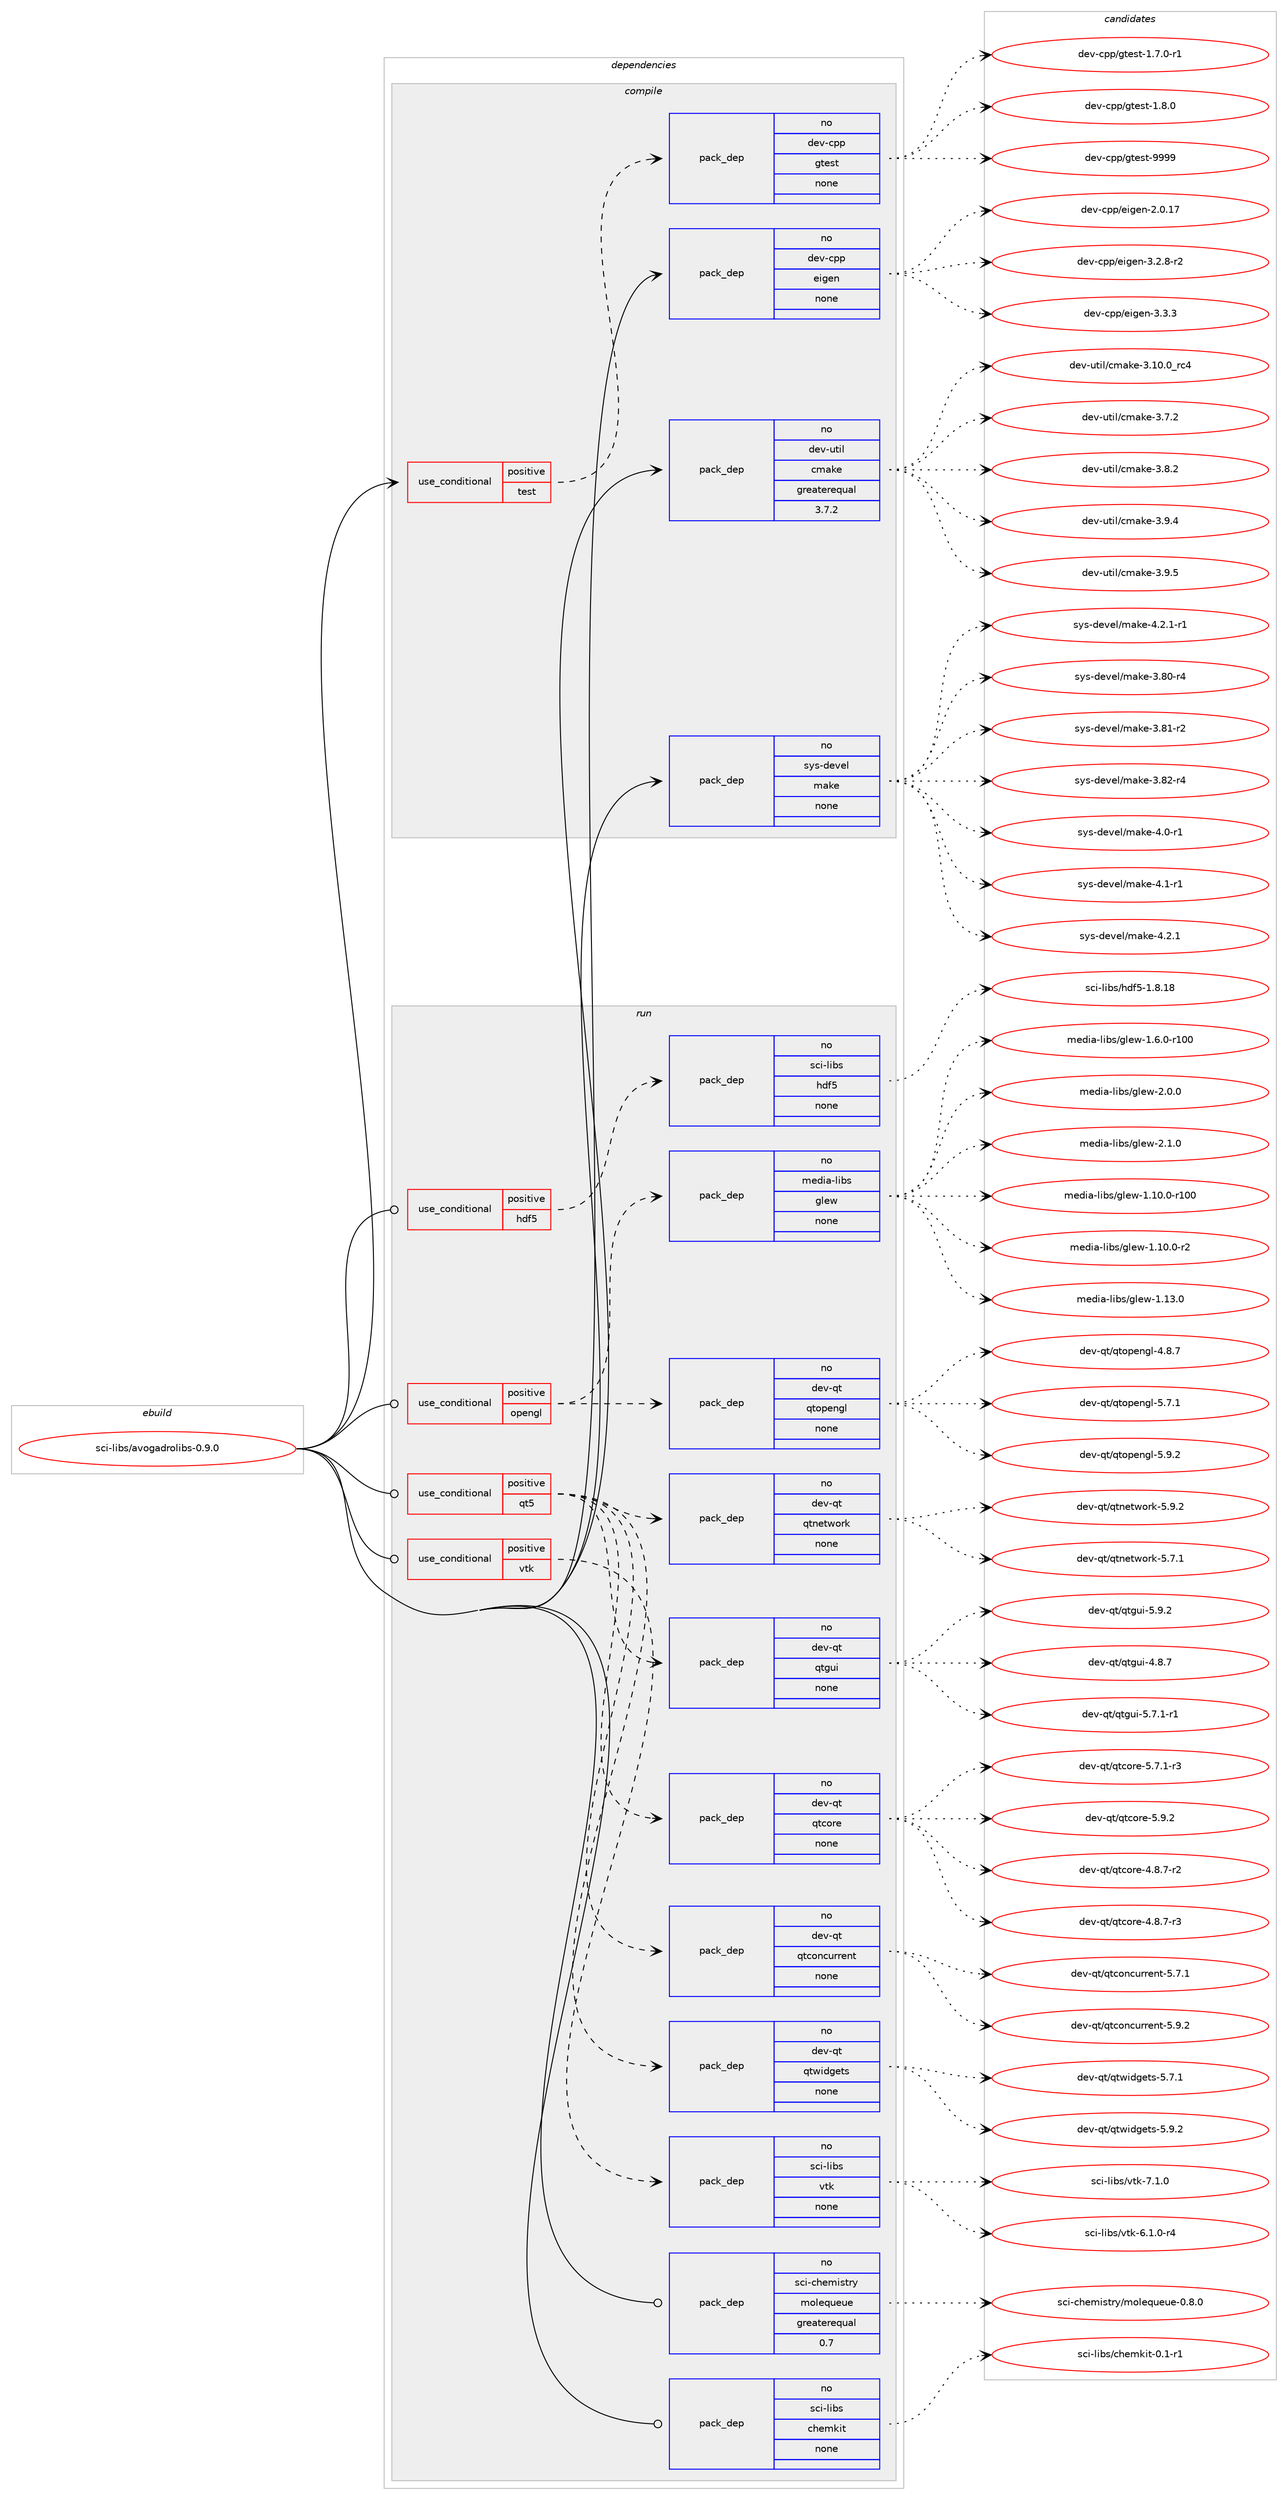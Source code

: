 digraph prolog {

# *************
# Graph options
# *************

newrank=true;
concentrate=true;
compound=true;
graph [rankdir=LR,fontname=Helvetica,fontsize=10,ranksep=1.5];#, ranksep=2.5, nodesep=0.2];
edge  [arrowhead=vee];
node  [fontname=Helvetica,fontsize=10];

# **********
# The ebuild
# **********

subgraph cluster_leftcol {
color=gray;
rank=same;
label=<<i>ebuild</i>>;
id [label="sci-libs/avogadrolibs-0.9.0", color=red, width=4, href="../sci-libs/avogadrolibs-0.9.0.svg"];
}

# ****************
# The dependencies
# ****************

subgraph cluster_midcol {
color=gray;
label=<<i>dependencies</i>>;
subgraph cluster_compile {
fillcolor="#eeeeee";
style=filled;
label=<<i>compile</i>>;
subgraph cond110198 {
dependency450196 [label=<<TABLE BORDER="0" CELLBORDER="1" CELLSPACING="0" CELLPADDING="4"><TR><TD ROWSPAN="3" CELLPADDING="10">use_conditional</TD></TR><TR><TD>positive</TD></TR><TR><TD>test</TD></TR></TABLE>>, shape=none, color=red];
subgraph pack332165 {
dependency450197 [label=<<TABLE BORDER="0" CELLBORDER="1" CELLSPACING="0" CELLPADDING="4" WIDTH="220"><TR><TD ROWSPAN="6" CELLPADDING="30">pack_dep</TD></TR><TR><TD WIDTH="110">no</TD></TR><TR><TD>dev-cpp</TD></TR><TR><TD>gtest</TD></TR><TR><TD>none</TD></TR><TR><TD></TD></TR></TABLE>>, shape=none, color=blue];
}
dependency450196:e -> dependency450197:w [weight=20,style="dashed",arrowhead="vee"];
}
id:e -> dependency450196:w [weight=20,style="solid",arrowhead="vee"];
subgraph pack332166 {
dependency450198 [label=<<TABLE BORDER="0" CELLBORDER="1" CELLSPACING="0" CELLPADDING="4" WIDTH="220"><TR><TD ROWSPAN="6" CELLPADDING="30">pack_dep</TD></TR><TR><TD WIDTH="110">no</TD></TR><TR><TD>dev-cpp</TD></TR><TR><TD>eigen</TD></TR><TR><TD>none</TD></TR><TR><TD></TD></TR></TABLE>>, shape=none, color=blue];
}
id:e -> dependency450198:w [weight=20,style="solid",arrowhead="vee"];
subgraph pack332167 {
dependency450199 [label=<<TABLE BORDER="0" CELLBORDER="1" CELLSPACING="0" CELLPADDING="4" WIDTH="220"><TR><TD ROWSPAN="6" CELLPADDING="30">pack_dep</TD></TR><TR><TD WIDTH="110">no</TD></TR><TR><TD>dev-util</TD></TR><TR><TD>cmake</TD></TR><TR><TD>greaterequal</TD></TR><TR><TD>3.7.2</TD></TR></TABLE>>, shape=none, color=blue];
}
id:e -> dependency450199:w [weight=20,style="solid",arrowhead="vee"];
subgraph pack332168 {
dependency450200 [label=<<TABLE BORDER="0" CELLBORDER="1" CELLSPACING="0" CELLPADDING="4" WIDTH="220"><TR><TD ROWSPAN="6" CELLPADDING="30">pack_dep</TD></TR><TR><TD WIDTH="110">no</TD></TR><TR><TD>sys-devel</TD></TR><TR><TD>make</TD></TR><TR><TD>none</TD></TR><TR><TD></TD></TR></TABLE>>, shape=none, color=blue];
}
id:e -> dependency450200:w [weight=20,style="solid",arrowhead="vee"];
}
subgraph cluster_compileandrun {
fillcolor="#eeeeee";
style=filled;
label=<<i>compile and run</i>>;
}
subgraph cluster_run {
fillcolor="#eeeeee";
style=filled;
label=<<i>run</i>>;
subgraph cond110199 {
dependency450201 [label=<<TABLE BORDER="0" CELLBORDER="1" CELLSPACING="0" CELLPADDING="4"><TR><TD ROWSPAN="3" CELLPADDING="10">use_conditional</TD></TR><TR><TD>positive</TD></TR><TR><TD>hdf5</TD></TR></TABLE>>, shape=none, color=red];
subgraph pack332169 {
dependency450202 [label=<<TABLE BORDER="0" CELLBORDER="1" CELLSPACING="0" CELLPADDING="4" WIDTH="220"><TR><TD ROWSPAN="6" CELLPADDING="30">pack_dep</TD></TR><TR><TD WIDTH="110">no</TD></TR><TR><TD>sci-libs</TD></TR><TR><TD>hdf5</TD></TR><TR><TD>none</TD></TR><TR><TD></TD></TR></TABLE>>, shape=none, color=blue];
}
dependency450201:e -> dependency450202:w [weight=20,style="dashed",arrowhead="vee"];
}
id:e -> dependency450201:w [weight=20,style="solid",arrowhead="odot"];
subgraph cond110200 {
dependency450203 [label=<<TABLE BORDER="0" CELLBORDER="1" CELLSPACING="0" CELLPADDING="4"><TR><TD ROWSPAN="3" CELLPADDING="10">use_conditional</TD></TR><TR><TD>positive</TD></TR><TR><TD>opengl</TD></TR></TABLE>>, shape=none, color=red];
subgraph pack332170 {
dependency450204 [label=<<TABLE BORDER="0" CELLBORDER="1" CELLSPACING="0" CELLPADDING="4" WIDTH="220"><TR><TD ROWSPAN="6" CELLPADDING="30">pack_dep</TD></TR><TR><TD WIDTH="110">no</TD></TR><TR><TD>dev-qt</TD></TR><TR><TD>qtopengl</TD></TR><TR><TD>none</TD></TR><TR><TD></TD></TR></TABLE>>, shape=none, color=blue];
}
dependency450203:e -> dependency450204:w [weight=20,style="dashed",arrowhead="vee"];
subgraph pack332171 {
dependency450205 [label=<<TABLE BORDER="0" CELLBORDER="1" CELLSPACING="0" CELLPADDING="4" WIDTH="220"><TR><TD ROWSPAN="6" CELLPADDING="30">pack_dep</TD></TR><TR><TD WIDTH="110">no</TD></TR><TR><TD>media-libs</TD></TR><TR><TD>glew</TD></TR><TR><TD>none</TD></TR><TR><TD></TD></TR></TABLE>>, shape=none, color=blue];
}
dependency450203:e -> dependency450205:w [weight=20,style="dashed",arrowhead="vee"];
}
id:e -> dependency450203:w [weight=20,style="solid",arrowhead="odot"];
subgraph cond110201 {
dependency450206 [label=<<TABLE BORDER="0" CELLBORDER="1" CELLSPACING="0" CELLPADDING="4"><TR><TD ROWSPAN="3" CELLPADDING="10">use_conditional</TD></TR><TR><TD>positive</TD></TR><TR><TD>qt5</TD></TR></TABLE>>, shape=none, color=red];
subgraph pack332172 {
dependency450207 [label=<<TABLE BORDER="0" CELLBORDER="1" CELLSPACING="0" CELLPADDING="4" WIDTH="220"><TR><TD ROWSPAN="6" CELLPADDING="30">pack_dep</TD></TR><TR><TD WIDTH="110">no</TD></TR><TR><TD>dev-qt</TD></TR><TR><TD>qtconcurrent</TD></TR><TR><TD>none</TD></TR><TR><TD></TD></TR></TABLE>>, shape=none, color=blue];
}
dependency450206:e -> dependency450207:w [weight=20,style="dashed",arrowhead="vee"];
subgraph pack332173 {
dependency450208 [label=<<TABLE BORDER="0" CELLBORDER="1" CELLSPACING="0" CELLPADDING="4" WIDTH="220"><TR><TD ROWSPAN="6" CELLPADDING="30">pack_dep</TD></TR><TR><TD WIDTH="110">no</TD></TR><TR><TD>dev-qt</TD></TR><TR><TD>qtcore</TD></TR><TR><TD>none</TD></TR><TR><TD></TD></TR></TABLE>>, shape=none, color=blue];
}
dependency450206:e -> dependency450208:w [weight=20,style="dashed",arrowhead="vee"];
subgraph pack332174 {
dependency450209 [label=<<TABLE BORDER="0" CELLBORDER="1" CELLSPACING="0" CELLPADDING="4" WIDTH="220"><TR><TD ROWSPAN="6" CELLPADDING="30">pack_dep</TD></TR><TR><TD WIDTH="110">no</TD></TR><TR><TD>dev-qt</TD></TR><TR><TD>qtgui</TD></TR><TR><TD>none</TD></TR><TR><TD></TD></TR></TABLE>>, shape=none, color=blue];
}
dependency450206:e -> dependency450209:w [weight=20,style="dashed",arrowhead="vee"];
subgraph pack332175 {
dependency450210 [label=<<TABLE BORDER="0" CELLBORDER="1" CELLSPACING="0" CELLPADDING="4" WIDTH="220"><TR><TD ROWSPAN="6" CELLPADDING="30">pack_dep</TD></TR><TR><TD WIDTH="110">no</TD></TR><TR><TD>dev-qt</TD></TR><TR><TD>qtnetwork</TD></TR><TR><TD>none</TD></TR><TR><TD></TD></TR></TABLE>>, shape=none, color=blue];
}
dependency450206:e -> dependency450210:w [weight=20,style="dashed",arrowhead="vee"];
subgraph pack332176 {
dependency450211 [label=<<TABLE BORDER="0" CELLBORDER="1" CELLSPACING="0" CELLPADDING="4" WIDTH="220"><TR><TD ROWSPAN="6" CELLPADDING="30">pack_dep</TD></TR><TR><TD WIDTH="110">no</TD></TR><TR><TD>dev-qt</TD></TR><TR><TD>qtwidgets</TD></TR><TR><TD>none</TD></TR><TR><TD></TD></TR></TABLE>>, shape=none, color=blue];
}
dependency450206:e -> dependency450211:w [weight=20,style="dashed",arrowhead="vee"];
}
id:e -> dependency450206:w [weight=20,style="solid",arrowhead="odot"];
subgraph cond110202 {
dependency450212 [label=<<TABLE BORDER="0" CELLBORDER="1" CELLSPACING="0" CELLPADDING="4"><TR><TD ROWSPAN="3" CELLPADDING="10">use_conditional</TD></TR><TR><TD>positive</TD></TR><TR><TD>vtk</TD></TR></TABLE>>, shape=none, color=red];
subgraph pack332177 {
dependency450213 [label=<<TABLE BORDER="0" CELLBORDER="1" CELLSPACING="0" CELLPADDING="4" WIDTH="220"><TR><TD ROWSPAN="6" CELLPADDING="30">pack_dep</TD></TR><TR><TD WIDTH="110">no</TD></TR><TR><TD>sci-libs</TD></TR><TR><TD>vtk</TD></TR><TR><TD>none</TD></TR><TR><TD></TD></TR></TABLE>>, shape=none, color=blue];
}
dependency450212:e -> dependency450213:w [weight=20,style="dashed",arrowhead="vee"];
}
id:e -> dependency450212:w [weight=20,style="solid",arrowhead="odot"];
subgraph pack332178 {
dependency450214 [label=<<TABLE BORDER="0" CELLBORDER="1" CELLSPACING="0" CELLPADDING="4" WIDTH="220"><TR><TD ROWSPAN="6" CELLPADDING="30">pack_dep</TD></TR><TR><TD WIDTH="110">no</TD></TR><TR><TD>sci-chemistry</TD></TR><TR><TD>molequeue</TD></TR><TR><TD>greaterequal</TD></TR><TR><TD>0.7</TD></TR></TABLE>>, shape=none, color=blue];
}
id:e -> dependency450214:w [weight=20,style="solid",arrowhead="odot"];
subgraph pack332179 {
dependency450215 [label=<<TABLE BORDER="0" CELLBORDER="1" CELLSPACING="0" CELLPADDING="4" WIDTH="220"><TR><TD ROWSPAN="6" CELLPADDING="30">pack_dep</TD></TR><TR><TD WIDTH="110">no</TD></TR><TR><TD>sci-libs</TD></TR><TR><TD>chemkit</TD></TR><TR><TD>none</TD></TR><TR><TD></TD></TR></TABLE>>, shape=none, color=blue];
}
id:e -> dependency450215:w [weight=20,style="solid",arrowhead="odot"];
}
}

# **************
# The candidates
# **************

subgraph cluster_choices {
rank=same;
color=gray;
label=<<i>candidates</i>>;

subgraph choice332165 {
color=black;
nodesep=1;
choice1001011184599112112471031161011151164549465546484511449 [label="dev-cpp/gtest-1.7.0-r1", color=red, width=4,href="../dev-cpp/gtest-1.7.0-r1.svg"];
choice100101118459911211247103116101115116454946564648 [label="dev-cpp/gtest-1.8.0", color=red, width=4,href="../dev-cpp/gtest-1.8.0.svg"];
choice1001011184599112112471031161011151164557575757 [label="dev-cpp/gtest-9999", color=red, width=4,href="../dev-cpp/gtest-9999.svg"];
dependency450197:e -> choice1001011184599112112471031161011151164549465546484511449:w [style=dotted,weight="100"];
dependency450197:e -> choice100101118459911211247103116101115116454946564648:w [style=dotted,weight="100"];
dependency450197:e -> choice1001011184599112112471031161011151164557575757:w [style=dotted,weight="100"];
}
subgraph choice332166 {
color=black;
nodesep=1;
choice10010111845991121124710110510310111045504648464955 [label="dev-cpp/eigen-2.0.17", color=red, width=4,href="../dev-cpp/eigen-2.0.17.svg"];
choice1001011184599112112471011051031011104551465046564511450 [label="dev-cpp/eigen-3.2.8-r2", color=red, width=4,href="../dev-cpp/eigen-3.2.8-r2.svg"];
choice100101118459911211247101105103101110455146514651 [label="dev-cpp/eigen-3.3.3", color=red, width=4,href="../dev-cpp/eigen-3.3.3.svg"];
dependency450198:e -> choice10010111845991121124710110510310111045504648464955:w [style=dotted,weight="100"];
dependency450198:e -> choice1001011184599112112471011051031011104551465046564511450:w [style=dotted,weight="100"];
dependency450198:e -> choice100101118459911211247101105103101110455146514651:w [style=dotted,weight="100"];
}
subgraph choice332167 {
color=black;
nodesep=1;
choice1001011184511711610510847991099710710145514649484648951149952 [label="dev-util/cmake-3.10.0_rc4", color=red, width=4,href="../dev-util/cmake-3.10.0_rc4.svg"];
choice10010111845117116105108479910997107101455146554650 [label="dev-util/cmake-3.7.2", color=red, width=4,href="../dev-util/cmake-3.7.2.svg"];
choice10010111845117116105108479910997107101455146564650 [label="dev-util/cmake-3.8.2", color=red, width=4,href="../dev-util/cmake-3.8.2.svg"];
choice10010111845117116105108479910997107101455146574652 [label="dev-util/cmake-3.9.4", color=red, width=4,href="../dev-util/cmake-3.9.4.svg"];
choice10010111845117116105108479910997107101455146574653 [label="dev-util/cmake-3.9.5", color=red, width=4,href="../dev-util/cmake-3.9.5.svg"];
dependency450199:e -> choice1001011184511711610510847991099710710145514649484648951149952:w [style=dotted,weight="100"];
dependency450199:e -> choice10010111845117116105108479910997107101455146554650:w [style=dotted,weight="100"];
dependency450199:e -> choice10010111845117116105108479910997107101455146564650:w [style=dotted,weight="100"];
dependency450199:e -> choice10010111845117116105108479910997107101455146574652:w [style=dotted,weight="100"];
dependency450199:e -> choice10010111845117116105108479910997107101455146574653:w [style=dotted,weight="100"];
}
subgraph choice332168 {
color=black;
nodesep=1;
choice11512111545100101118101108471099710710145514656484511452 [label="sys-devel/make-3.80-r4", color=red, width=4,href="../sys-devel/make-3.80-r4.svg"];
choice11512111545100101118101108471099710710145514656494511450 [label="sys-devel/make-3.81-r2", color=red, width=4,href="../sys-devel/make-3.81-r2.svg"];
choice11512111545100101118101108471099710710145514656504511452 [label="sys-devel/make-3.82-r4", color=red, width=4,href="../sys-devel/make-3.82-r4.svg"];
choice115121115451001011181011084710997107101455246484511449 [label="sys-devel/make-4.0-r1", color=red, width=4,href="../sys-devel/make-4.0-r1.svg"];
choice115121115451001011181011084710997107101455246494511449 [label="sys-devel/make-4.1-r1", color=red, width=4,href="../sys-devel/make-4.1-r1.svg"];
choice115121115451001011181011084710997107101455246504649 [label="sys-devel/make-4.2.1", color=red, width=4,href="../sys-devel/make-4.2.1.svg"];
choice1151211154510010111810110847109971071014552465046494511449 [label="sys-devel/make-4.2.1-r1", color=red, width=4,href="../sys-devel/make-4.2.1-r1.svg"];
dependency450200:e -> choice11512111545100101118101108471099710710145514656484511452:w [style=dotted,weight="100"];
dependency450200:e -> choice11512111545100101118101108471099710710145514656494511450:w [style=dotted,weight="100"];
dependency450200:e -> choice11512111545100101118101108471099710710145514656504511452:w [style=dotted,weight="100"];
dependency450200:e -> choice115121115451001011181011084710997107101455246484511449:w [style=dotted,weight="100"];
dependency450200:e -> choice115121115451001011181011084710997107101455246494511449:w [style=dotted,weight="100"];
dependency450200:e -> choice115121115451001011181011084710997107101455246504649:w [style=dotted,weight="100"];
dependency450200:e -> choice1151211154510010111810110847109971071014552465046494511449:w [style=dotted,weight="100"];
}
subgraph choice332169 {
color=black;
nodesep=1;
choice115991054510810598115471041001025345494656464956 [label="sci-libs/hdf5-1.8.18", color=red, width=4,href="../sci-libs/hdf5-1.8.18.svg"];
dependency450202:e -> choice115991054510810598115471041001025345494656464956:w [style=dotted,weight="100"];
}
subgraph choice332170 {
color=black;
nodesep=1;
choice1001011184511311647113116111112101110103108455246564655 [label="dev-qt/qtopengl-4.8.7", color=red, width=4,href="../dev-qt/qtopengl-4.8.7.svg"];
choice1001011184511311647113116111112101110103108455346554649 [label="dev-qt/qtopengl-5.7.1", color=red, width=4,href="../dev-qt/qtopengl-5.7.1.svg"];
choice1001011184511311647113116111112101110103108455346574650 [label="dev-qt/qtopengl-5.9.2", color=red, width=4,href="../dev-qt/qtopengl-5.9.2.svg"];
dependency450204:e -> choice1001011184511311647113116111112101110103108455246564655:w [style=dotted,weight="100"];
dependency450204:e -> choice1001011184511311647113116111112101110103108455346554649:w [style=dotted,weight="100"];
dependency450204:e -> choice1001011184511311647113116111112101110103108455346574650:w [style=dotted,weight="100"];
}
subgraph choice332171 {
color=black;
nodesep=1;
choice109101100105974510810598115471031081011194549464948464845114494848 [label="media-libs/glew-1.10.0-r100", color=red, width=4,href="../media-libs/glew-1.10.0-r100.svg"];
choice10910110010597451081059811547103108101119454946494846484511450 [label="media-libs/glew-1.10.0-r2", color=red, width=4,href="../media-libs/glew-1.10.0-r2.svg"];
choice1091011001059745108105981154710310810111945494649514648 [label="media-libs/glew-1.13.0", color=red, width=4,href="../media-libs/glew-1.13.0.svg"];
choice1091011001059745108105981154710310810111945494654464845114494848 [label="media-libs/glew-1.6.0-r100", color=red, width=4,href="../media-libs/glew-1.6.0-r100.svg"];
choice10910110010597451081059811547103108101119455046484648 [label="media-libs/glew-2.0.0", color=red, width=4,href="../media-libs/glew-2.0.0.svg"];
choice10910110010597451081059811547103108101119455046494648 [label="media-libs/glew-2.1.0", color=red, width=4,href="../media-libs/glew-2.1.0.svg"];
dependency450205:e -> choice109101100105974510810598115471031081011194549464948464845114494848:w [style=dotted,weight="100"];
dependency450205:e -> choice10910110010597451081059811547103108101119454946494846484511450:w [style=dotted,weight="100"];
dependency450205:e -> choice1091011001059745108105981154710310810111945494649514648:w [style=dotted,weight="100"];
dependency450205:e -> choice1091011001059745108105981154710310810111945494654464845114494848:w [style=dotted,weight="100"];
dependency450205:e -> choice10910110010597451081059811547103108101119455046484648:w [style=dotted,weight="100"];
dependency450205:e -> choice10910110010597451081059811547103108101119455046494648:w [style=dotted,weight="100"];
}
subgraph choice332172 {
color=black;
nodesep=1;
choice10010111845113116471131169911111099117114114101110116455346554649 [label="dev-qt/qtconcurrent-5.7.1", color=red, width=4,href="../dev-qt/qtconcurrent-5.7.1.svg"];
choice10010111845113116471131169911111099117114114101110116455346574650 [label="dev-qt/qtconcurrent-5.9.2", color=red, width=4,href="../dev-qt/qtconcurrent-5.9.2.svg"];
dependency450207:e -> choice10010111845113116471131169911111099117114114101110116455346554649:w [style=dotted,weight="100"];
dependency450207:e -> choice10010111845113116471131169911111099117114114101110116455346574650:w [style=dotted,weight="100"];
}
subgraph choice332173 {
color=black;
nodesep=1;
choice1001011184511311647113116991111141014552465646554511450 [label="dev-qt/qtcore-4.8.7-r2", color=red, width=4,href="../dev-qt/qtcore-4.8.7-r2.svg"];
choice1001011184511311647113116991111141014552465646554511451 [label="dev-qt/qtcore-4.8.7-r3", color=red, width=4,href="../dev-qt/qtcore-4.8.7-r3.svg"];
choice1001011184511311647113116991111141014553465546494511451 [label="dev-qt/qtcore-5.7.1-r3", color=red, width=4,href="../dev-qt/qtcore-5.7.1-r3.svg"];
choice100101118451131164711311699111114101455346574650 [label="dev-qt/qtcore-5.9.2", color=red, width=4,href="../dev-qt/qtcore-5.9.2.svg"];
dependency450208:e -> choice1001011184511311647113116991111141014552465646554511450:w [style=dotted,weight="100"];
dependency450208:e -> choice1001011184511311647113116991111141014552465646554511451:w [style=dotted,weight="100"];
dependency450208:e -> choice1001011184511311647113116991111141014553465546494511451:w [style=dotted,weight="100"];
dependency450208:e -> choice100101118451131164711311699111114101455346574650:w [style=dotted,weight="100"];
}
subgraph choice332174 {
color=black;
nodesep=1;
choice1001011184511311647113116103117105455246564655 [label="dev-qt/qtgui-4.8.7", color=red, width=4,href="../dev-qt/qtgui-4.8.7.svg"];
choice10010111845113116471131161031171054553465546494511449 [label="dev-qt/qtgui-5.7.1-r1", color=red, width=4,href="../dev-qt/qtgui-5.7.1-r1.svg"];
choice1001011184511311647113116103117105455346574650 [label="dev-qt/qtgui-5.9.2", color=red, width=4,href="../dev-qt/qtgui-5.9.2.svg"];
dependency450209:e -> choice1001011184511311647113116103117105455246564655:w [style=dotted,weight="100"];
dependency450209:e -> choice10010111845113116471131161031171054553465546494511449:w [style=dotted,weight="100"];
dependency450209:e -> choice1001011184511311647113116103117105455346574650:w [style=dotted,weight="100"];
}
subgraph choice332175 {
color=black;
nodesep=1;
choice1001011184511311647113116110101116119111114107455346554649 [label="dev-qt/qtnetwork-5.7.1", color=red, width=4,href="../dev-qt/qtnetwork-5.7.1.svg"];
choice1001011184511311647113116110101116119111114107455346574650 [label="dev-qt/qtnetwork-5.9.2", color=red, width=4,href="../dev-qt/qtnetwork-5.9.2.svg"];
dependency450210:e -> choice1001011184511311647113116110101116119111114107455346554649:w [style=dotted,weight="100"];
dependency450210:e -> choice1001011184511311647113116110101116119111114107455346574650:w [style=dotted,weight="100"];
}
subgraph choice332176 {
color=black;
nodesep=1;
choice1001011184511311647113116119105100103101116115455346554649 [label="dev-qt/qtwidgets-5.7.1", color=red, width=4,href="../dev-qt/qtwidgets-5.7.1.svg"];
choice1001011184511311647113116119105100103101116115455346574650 [label="dev-qt/qtwidgets-5.9.2", color=red, width=4,href="../dev-qt/qtwidgets-5.9.2.svg"];
dependency450211:e -> choice1001011184511311647113116119105100103101116115455346554649:w [style=dotted,weight="100"];
dependency450211:e -> choice1001011184511311647113116119105100103101116115455346574650:w [style=dotted,weight="100"];
}
subgraph choice332177 {
color=black;
nodesep=1;
choice115991054510810598115471181161074554464946484511452 [label="sci-libs/vtk-6.1.0-r4", color=red, width=4,href="../sci-libs/vtk-6.1.0-r4.svg"];
choice11599105451081059811547118116107455546494648 [label="sci-libs/vtk-7.1.0", color=red, width=4,href="../sci-libs/vtk-7.1.0.svg"];
dependency450213:e -> choice115991054510810598115471181161074554464946484511452:w [style=dotted,weight="100"];
dependency450213:e -> choice11599105451081059811547118116107455546494648:w [style=dotted,weight="100"];
}
subgraph choice332178 {
color=black;
nodesep=1;
choice11599105459910410110910511511611412147109111108101113117101117101454846564648 [label="sci-chemistry/molequeue-0.8.0", color=red, width=4,href="../sci-chemistry/molequeue-0.8.0.svg"];
dependency450214:e -> choice11599105459910410110910511511611412147109111108101113117101117101454846564648:w [style=dotted,weight="100"];
}
subgraph choice332179 {
color=black;
nodesep=1;
choice1159910545108105981154799104101109107105116454846494511449 [label="sci-libs/chemkit-0.1-r1", color=red, width=4,href="../sci-libs/chemkit-0.1-r1.svg"];
dependency450215:e -> choice1159910545108105981154799104101109107105116454846494511449:w [style=dotted,weight="100"];
}
}

}
